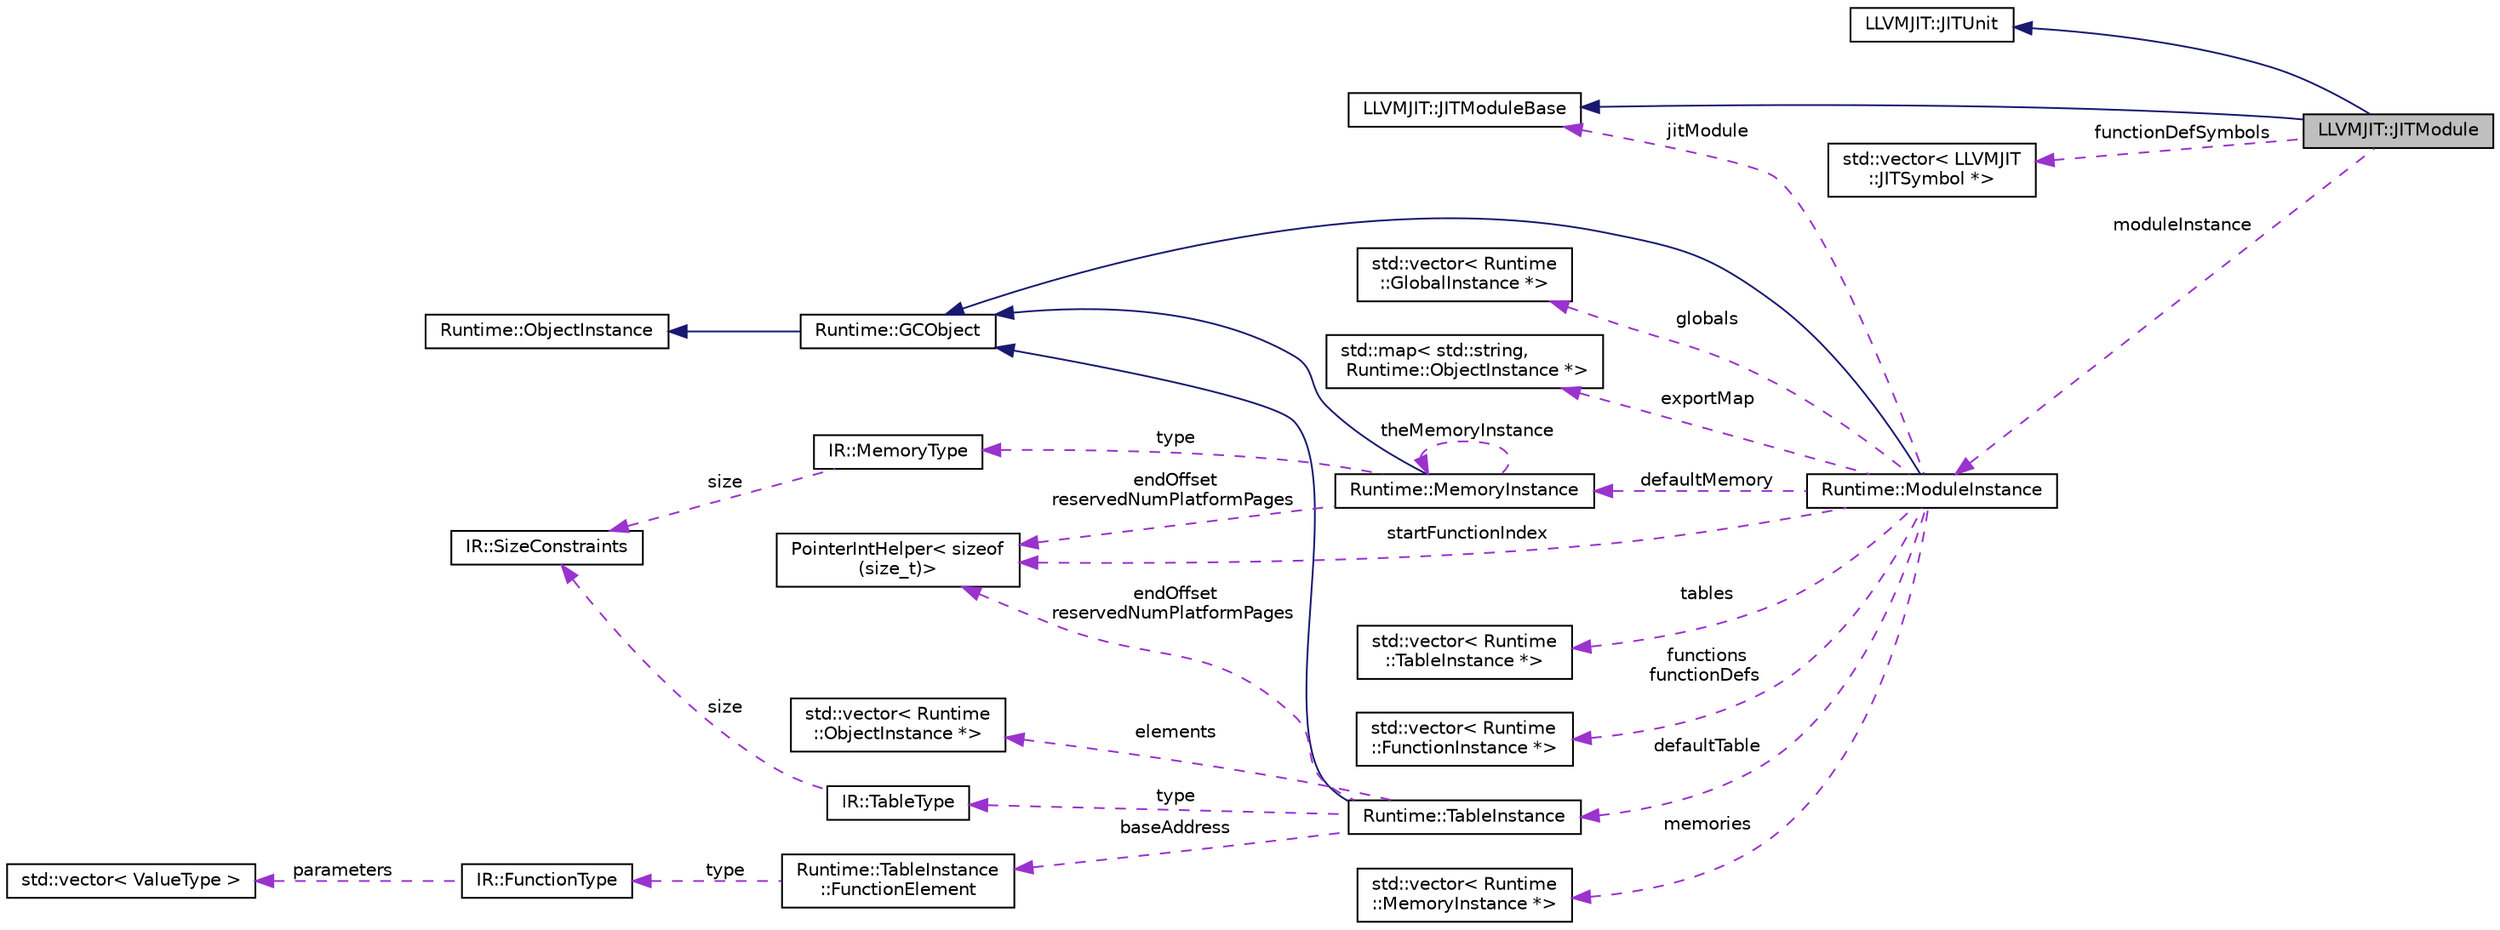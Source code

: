 digraph "LLVMJIT::JITModule"
{
  edge [fontname="Helvetica",fontsize="10",labelfontname="Helvetica",labelfontsize="10"];
  node [fontname="Helvetica",fontsize="10",shape=record];
  rankdir="LR";
  Node3 [label="LLVMJIT::JITModule",height=0.2,width=0.4,color="black", fillcolor="grey75", style="filled", fontcolor="black"];
  Node4 -> Node3 [dir="back",color="midnightblue",fontsize="10",style="solid"];
  Node4 [label="LLVMJIT::JITUnit",height=0.2,width=0.4,color="black", fillcolor="white", style="filled",URL="$struct_l_l_v_m_j_i_t_1_1_j_i_t_unit.html"];
  Node5 -> Node3 [dir="back",color="midnightblue",fontsize="10",style="solid"];
  Node5 [label="LLVMJIT::JITModuleBase",height=0.2,width=0.4,color="black", fillcolor="white", style="filled",URL="$struct_l_l_v_m_j_i_t_1_1_j_i_t_module_base.html"];
  Node6 -> Node3 [dir="back",color="darkorchid3",fontsize="10",style="dashed",label=" functionDefSymbols" ];
  Node6 [label="std::vector\< LLVMJIT\l::JITSymbol *\>",height=0.2,width=0.4,color="black", fillcolor="white", style="filled",URL="$classstd_1_1vector.html"];
  Node7 -> Node3 [dir="back",color="darkorchid3",fontsize="10",style="dashed",label=" moduleInstance" ];
  Node7 [label="Runtime::ModuleInstance",height=0.2,width=0.4,color="black", fillcolor="white", style="filled",URL="$struct_runtime_1_1_module_instance.html"];
  Node8 -> Node7 [dir="back",color="midnightblue",fontsize="10",style="solid"];
  Node8 [label="Runtime::GCObject",height=0.2,width=0.4,color="black", fillcolor="white", style="filled",URL="$struct_runtime_1_1_g_c_object.html"];
  Node9 -> Node8 [dir="back",color="midnightblue",fontsize="10",style="solid"];
  Node9 [label="Runtime::ObjectInstance",height=0.2,width=0.4,color="black", fillcolor="white", style="filled",URL="$struct_runtime_1_1_object_instance.html"];
  Node5 -> Node7 [dir="back",color="darkorchid3",fontsize="10",style="dashed",label=" jitModule" ];
  Node10 -> Node7 [dir="back",color="darkorchid3",fontsize="10",style="dashed",label=" globals" ];
  Node10 [label="std::vector\< Runtime\l::GlobalInstance *\>",height=0.2,width=0.4,color="black", fillcolor="white", style="filled",URL="$classstd_1_1vector.html"];
  Node11 -> Node7 [dir="back",color="darkorchid3",fontsize="10",style="dashed",label=" exportMap" ];
  Node11 [label="std::map\< std::string,\l Runtime::ObjectInstance *\>",height=0.2,width=0.4,color="black", fillcolor="white", style="filled",URL="$classstd_1_1map.html"];
  Node12 -> Node7 [dir="back",color="darkorchid3",fontsize="10",style="dashed",label=" defaultMemory" ];
  Node12 [label="Runtime::MemoryInstance",height=0.2,width=0.4,color="black", fillcolor="white", style="filled",URL="$struct_runtime_1_1_memory_instance.html"];
  Node8 -> Node12 [dir="back",color="midnightblue",fontsize="10",style="solid"];
  Node12 -> Node12 [dir="back",color="darkorchid3",fontsize="10",style="dashed",label=" theMemoryInstance" ];
  Node13 -> Node12 [dir="back",color="darkorchid3",fontsize="10",style="dashed",label=" endOffset\nreservedNumPlatformPages" ];
  Node13 [label="PointerIntHelper\< sizeof\l(size_t)\>",height=0.2,width=0.4,color="black", fillcolor="white", style="filled",URL="$struct_pointer_int_helper.html"];
  Node14 -> Node12 [dir="back",color="darkorchid3",fontsize="10",style="dashed",label=" type" ];
  Node14 [label="IR::MemoryType",height=0.2,width=0.4,color="black", fillcolor="white", style="filled",URL="$struct_i_r_1_1_memory_type.html"];
  Node15 -> Node14 [dir="back",color="darkorchid3",fontsize="10",style="dashed",label=" size" ];
  Node15 [label="IR::SizeConstraints",height=0.2,width=0.4,color="black", fillcolor="white", style="filled",URL="$struct_i_r_1_1_size_constraints.html"];
  Node16 -> Node7 [dir="back",color="darkorchid3",fontsize="10",style="dashed",label=" tables" ];
  Node16 [label="std::vector\< Runtime\l::TableInstance *\>",height=0.2,width=0.4,color="black", fillcolor="white", style="filled",URL="$classstd_1_1vector.html"];
  Node17 -> Node7 [dir="back",color="darkorchid3",fontsize="10",style="dashed",label=" functions\nfunctionDefs" ];
  Node17 [label="std::vector\< Runtime\l::FunctionInstance *\>",height=0.2,width=0.4,color="black", fillcolor="white", style="filled",URL="$classstd_1_1vector.html"];
  Node18 -> Node7 [dir="back",color="darkorchid3",fontsize="10",style="dashed",label=" defaultTable" ];
  Node18 [label="Runtime::TableInstance",height=0.2,width=0.4,color="black", fillcolor="white", style="filled",URL="$struct_runtime_1_1_table_instance.html"];
  Node8 -> Node18 [dir="back",color="midnightblue",fontsize="10",style="solid"];
  Node19 -> Node18 [dir="back",color="darkorchid3",fontsize="10",style="dashed",label=" elements" ];
  Node19 [label="std::vector\< Runtime\l::ObjectInstance *\>",height=0.2,width=0.4,color="black", fillcolor="white", style="filled",URL="$classstd_1_1vector.html"];
  Node20 -> Node18 [dir="back",color="darkorchid3",fontsize="10",style="dashed",label=" baseAddress" ];
  Node20 [label="Runtime::TableInstance\l::FunctionElement",height=0.2,width=0.4,color="black", fillcolor="white", style="filled",URL="$struct_runtime_1_1_table_instance_1_1_function_element.html"];
  Node21 -> Node20 [dir="back",color="darkorchid3",fontsize="10",style="dashed",label=" type" ];
  Node21 [label="IR::FunctionType",height=0.2,width=0.4,color="black", fillcolor="white", style="filled",URL="$struct_i_r_1_1_function_type.html"];
  Node22 -> Node21 [dir="back",color="darkorchid3",fontsize="10",style="dashed",label=" parameters" ];
  Node22 [label="std::vector\< ValueType \>",height=0.2,width=0.4,color="black", fillcolor="white", style="filled",URL="$classstd_1_1vector.html"];
  Node13 -> Node18 [dir="back",color="darkorchid3",fontsize="10",style="dashed",label=" endOffset\nreservedNumPlatformPages" ];
  Node23 -> Node18 [dir="back",color="darkorchid3",fontsize="10",style="dashed",label=" type" ];
  Node23 [label="IR::TableType",height=0.2,width=0.4,color="black", fillcolor="white", style="filled",URL="$struct_i_r_1_1_table_type.html"];
  Node15 -> Node23 [dir="back",color="darkorchid3",fontsize="10",style="dashed",label=" size" ];
  Node13 -> Node7 [dir="back",color="darkorchid3",fontsize="10",style="dashed",label=" startFunctionIndex" ];
  Node24 -> Node7 [dir="back",color="darkorchid3",fontsize="10",style="dashed",label=" memories" ];
  Node24 [label="std::vector\< Runtime\l::MemoryInstance *\>",height=0.2,width=0.4,color="black", fillcolor="white", style="filled",URL="$classstd_1_1vector.html"];
}
